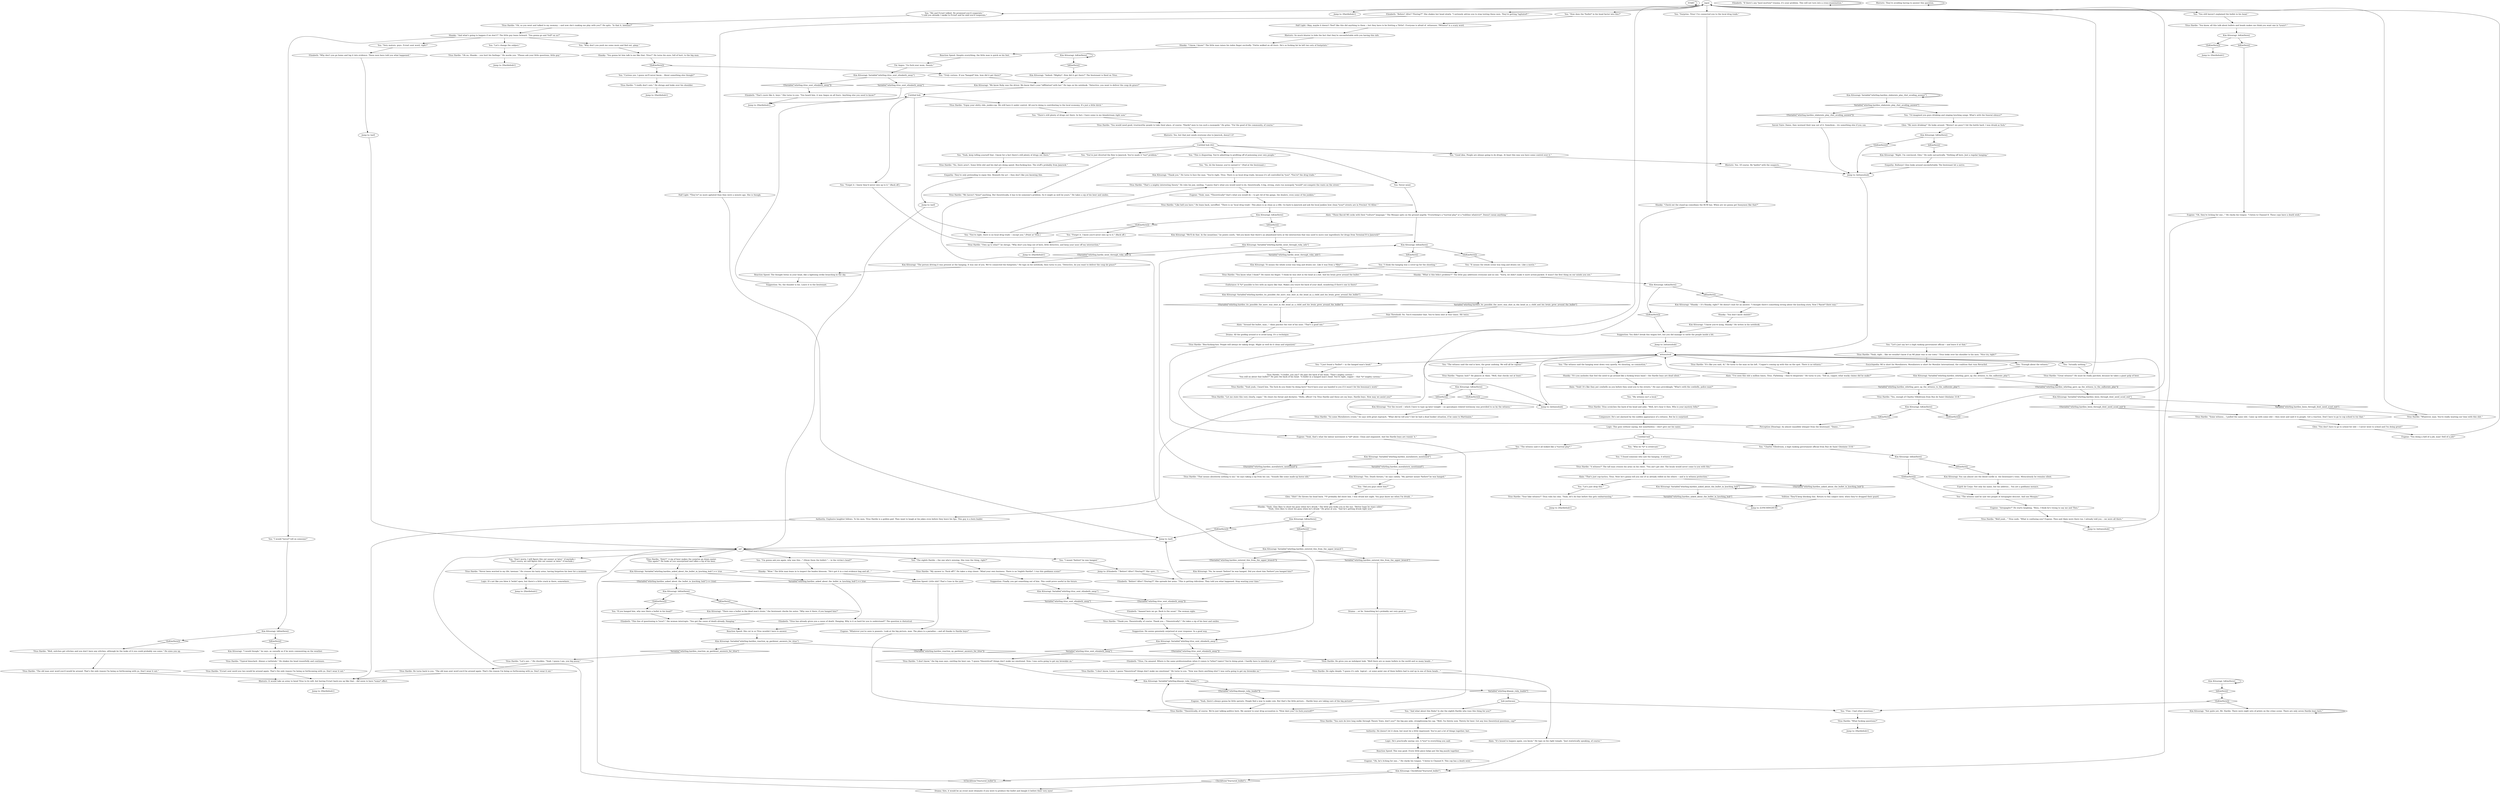 # WHIRLING F1 /  HARDIE WC MODIFIERES
# * Evrart
#* Play
#* Bullet
# ==================================================
digraph G {
	  0 [label="START"];
	  1 [label="input"];
	  2 [label="Half Light: Okay, maybe it doesn't *feel* like this did anything to them -- but they have to be fretting a *little*. Everyone is afraid of  witnesses. *Witness* is a scary word."];
	  3 [label="Titus Hardie: \"Huh?!\" A sip of beer makes the surprise go down easier.\n\"This again?\" He looks at you unsurprised and takes a sip of his beer."];
	  4 [label="You: \"I think the hanging was a cover-up for the shooting.\""];
	  5 [label="Kim Kitsuragi: \"It means the whole scene was long and drawn out. Like it was from a *film*.\""];
	  6 [label="Kim Kitsuragi: \"We know Ruby was the driver. We know that's your *affiliation* with her.\" He taps on his notebook. \"Detective, you want to deliver the coup de grace?\""];
	  7 [label="Titus Hardie: He gives you an indulgent look. \"Well there are so many bullets in the world and so many heads...\""];
	  8 [label="Elizabeth: \"If there's any *post-mortem* trauma, it's your problem. This will not turn into a cross-examination.\""];
	  9 [label="Kim Kitsuragi: Variable[\"whirling.hardies_asked_about_the_bullet_in_lynching_hub\"]"];
	  10 [label="Variable[\"whirling.hardies_asked_about_the_bullet_in_lynching_hub\"]", shape=diamond];
	  11 [label="!(Variable[\"whirling.hardies_asked_about_the_bullet_in_lynching_hub\"])", shape=diamond];
	  12 [label="You: \"My witness isn't a local.\""];
	  13 [label="Rhetoric: They're avoiding having to answer this question."];
	  14 [label="Kim Kitsuragi: Variable[\"whirling.hardies_elaborate_play_rhet_avoding_asnwer\"]"];
	  15 [label="Variable[\"whirling.hardies_elaborate_play_rhet_avoding_asnwer\"]", shape=diamond];
	  16 [label="!(Variable[\"whirling.hardies_elaborate_play_rhet_avoding_asnwer\"])", shape=diamond];
	  17 [label="You: \"I'd imagined you guys drinking and singing lynching songs. What's with the funeral silence?\""];
	  18 [label="You: Never mind."];
	  19 [label="You: \"There's still plenty of drugs out there. In fact, I have some in my bloodstream right now.\""];
	  20 [label="Eugene: \"Yeah, there's always gonna be little sprouts. People find a way to make coin. But that's the little picture... Hardie boys are taking care of the big picture!\""];
	  21 [label="Kim Kitsuragi: IsKimHere()"];
	  22 [label="IsKimHere()", shape=diamond];
	  23 [label="!(IsKimHere())", shape=diamond];
	  24 [label="Kim Kitsuragi: \"Not quite yet, Mr. Hardie. There were eight sets of prints on the crime scene. There are only seven Hardie boys here.\""];
	  25 [label="You: \"The eighth Hardie -- the one who's missing. She runs the thing, right?\""];
	  26 [label="You: \"Did you guys shoot him?\""];
	  27 [label="Elizabeth: \"Before? After? *During?*\" She shakes her head slowly. \"I seriously advise you to stop testing these men. They're getting *agitated*.\""];
	  28 [label="You: \"I found someone who saw the hanging. A witness.\""];
	  29 [label="Titus Hardie: \"It's like you said, Al.\" He turns to the man on his left. \"Copper's coming up with this on the spot. There is no witness.\""];
	  30 [label="You: \"The witness said he saw two people of Areopagite descent. And one Mesque.\""];
	  31 [label="Titus Hardie: \"So some Moralintern cronie,\" he says with great reproach. \"What did he tell you? I bet he had a dead hooker situation, if he came to Martinaise.\""];
	  32 [label="Shanky: \"Check out the stand-up comedians the RCM has. When are we gonna get funnymen like that?\""];
	  33 [label="Titus Hardie: \"Like hell you have.\" He leans back, unruffled. \"There is no 'local drug trade'. This place is as clean as a rifle. Go back to Jamrock and ask the local junkies how clean *your* streets are in Precinct '41-Kilos'.\""];
	  34 [label="Titus Hardie: \"You would need good, trustworthy people to take their place, of course. *Hardy* men to run such a monopoly.\" He grins. \"For the good of the community, of course.\""];
	  35 [label="Titus Hardie: \"Enjoy your shitty ride, junkie-cop. We still have it under control. All you're doing is contributing to the local economy. It's just a little hitch.\""];
	  36 [label="You: \"No, do the honour, you've earned it.\" (Nod at the lieutenant.)"];
	  37 [label="Titus Hardie: \"Boo-fucking-hoo. People will always be taking drugs. Might as well do it clean and organized.\""];
	  38 [label="Empathy: They're only pretending to enjoy this. Beneath the act -- they don't like you knowing this."];
	  39 [label="Reaction Speed: Little shit? That's Cuno in the yard."];
	  40 [label="Elizabeth: \"Why don't you go home and log it into evidence. These men have told you what happened.\""];
	  41 [label="Titus Hardie: \"Yeah yeah, I heard him. The fuck do you think I'm doing here? You'd have your ass handed to you if it wasn't for the bossman's word.\""];
	  42 [label="Kim Kitsuragi: IsKimHere()"];
	  43 [label="IsKimHere()", shape=diamond];
	  44 [label="!(IsKimHere())", shape=diamond];
	  45 [label="Titus Hardie: \"Let's see...\" He chuckles. \"Yeah. I guess I am, you big pussy.\""];
	  46 [label="Drama: ...or lie. Something he's probably not very good at."];
	  47 [label="Kim Kitsuragi: \"Yes. Death threats,\" he says calmly. \"My partner meant *before* he was hanged.\""];
	  48 [label="Alain: \"Those flaccid MI cocks with their *culture* language.\" The Mesque spits on the ground angrily. \"Everything's a *surreal play* or a *sublime whatever*. Doesn't mean anything.\""];
	  49 [label="Rhetoric: Yes. Of course. Be *polite* with the suspects..."];
	  50 [label="Titus Hardie: \"Thank you. Theoretically, of course. Thank you -- *theoretically*.\" He takes a sip of his beer and smiles."];
	  51 [label="Shanky: \"I know, I know!\" The little man raises his index finger excitedly. \"Fattie walked on all fours. He's so fucking fat he left two sets of footprints.\""];
	  52 [label="Jump to: [Hardiehub1]"];
	  53 [label="Eugene: \"Oh, he's itching for one...\" He clacks his tongue. \"I listen to Channel 8. This cop has a death wish.\""];
	  54 [label="Jump to: [Hardiehub1]"];
	  55 [label="You: \"I just found a *bullet* -- in the hanged man's head.\""];
	  56 [label="You: \"The witness said it all looked like a *surreal play*.\""];
	  57 [label="You: \"Let's just say he's a high ranking government official -- and leave it at that.\""];
	  58 [label="Kim Kitsuragi: \"Indeed. *Mighty*. How did it get there?\" The lieutenant is fixed on Titus."];
	  59 [label="You: \"If you hanged him, why was there a bullet in his head?\""];
	  60 [label="Titus Hardie: \"Never been worried in my life, lawman.\" He crosses his hairy arms, having forgotten his beer for a moment."];
	  61 [label="Jump to: [asf]"];
	  62 [label="Titus Hardie: \"Oh no, Shanks... you hurt his feelings.\" He mocks you. \"Please ask your little questions, little guy.\""];
	  63 [label="Eugene: \"Areopagite?\" He starts laughing. \"Boss, I think he's trying to say me and Theo.\""];
	  64 [label="Titus Hardie: \"Well yeah...\" Titus nods. \"What is confusing you? Eugene, Theo and Alain were there too. I already told you -- we were all there.\""];
	  65 [label="Untitled hub"];
	  66 [label="Alain: \"I've seen this shit a million times, Titus. Flyfishing -- they're desperate.\" He turns to you. \"Tell us, copper, what wacky claims did he make?\""];
	  67 [label="Perception (Hearing): An almost inaudible whisper from the lieutenant: \"Damn...\""];
	  68 [label="Kim Kitsuragi: Variable[\"whirling.hardies_been_through_dont_need_scool_exit\"]"];
	  69 [label="Variable[\"whirling.hardies_been_through_dont_need_scool_exit\"]", shape=diamond];
	  70 [label="!(Variable[\"whirling.hardies_been_through_dont_need_scool_exit\"])", shape=diamond];
	  71 [label="You: \"Forget it. I knew you'd never own up to it.\" (Back off.)"];
	  72 [label="Eugene: \"Whatever you've seen is peanuts. Look at the big picture, man. The place is a paradise -- and all thanks to Hardie boys!\""];
	  73 [label="You: \"This is disgusting. You're admitting to profiting off of poisoning your own people.\""];
	  74 [label="Kim Kitsuragi: IsKimHere()"];
	  75 [label="IsKimHere()", shape=diamond];
	  76 [label="!(IsKimHere())", shape=diamond];
	  77 [label="Kim Kitsuragi: \"I would though,\" he says, as casually as if he were commenting on the weather."];
	  78 [label="Titus Hardie: \"Well, snitches get stitches and you don't have any stitches, although by the looks of it you could probably use some.\" He sizes you up."];
	  79 [label="You: \"I'm gonna ask you again, why was this...\" (Show them the bullet) \"... in the victim's head?\""];
	  80 [label="Shanky: \"Wow.\" The little man leans in to inspect the leaden blossom. \"He's got it in a real evidence bag and all...\""];
	  81 [label="Logic: This goes without saying, but nonetheless -- don't give out his name."];
	  82 [label="Kim Kitsuragi: \"Right. I'm convinced, Glen.\" He nods sarcastically. \"Nothing off here. Just a regular hanging.\""];
	  83 [label="Titus Hardie: \"Some witness... I pulled the same shit. Came up with some shit -- then went and said it to people. Get a reaction. Don't have to go to cop school to try that.\""];
	  84 [label="You: \"Yeah, keep telling yourself that. I know for a fact there's still plenty of drugs out there.\""];
	  85 [label="You: \"Fine. I had other questions.\""];
	  86 [label="Jump to: [Hardiehub1]"];
	  87 [label="Kim Kitsuragi: Variable[\"whirling.klaasje_ruby_leader\"]"];
	  88 [label="Variable[\"whirling.klaasje_ruby_leader\"]", shape=diamond];
	  89 [label="!(Variable[\"whirling.klaasje_ruby_leader\"])", shape=diamond];
	  90 [label="You: \"Me and Evrart talked. He promised you'd cooperate.\"\n\"I told you already, I spoke to Evrart and he said you'd cooperate.\""];
	  91 [label="Elizabeth: \"Titus has already given you a cause of death. Hanging. Why is it so hard for you to understand?\" The question is rhetorical."];
	  92 [label="You: \"I meant *before* he was hanged.\""];
	  93 [label="Kim Kitsuragi: IsKimHere()"];
	  94 [label="IsKimHere()", shape=diamond];
	  95 [label="!(IsKimHere())", shape=diamond];
	  96 [label="Jump to: [witnesshub]"];
	  97 [label="Kim Kitsuragi: IsKimHere()"];
	  98 [label="IsKimHere()", shape=diamond];
	  99 [label="!(IsKimHere())", shape=diamond];
	  100 [label="Rhetoric: Yes, but that just sends everyone else to Jamrock, doesn't it?"];
	  101 [label="Eugene: \"Yeah, that's what the labour movement is *all* about. Clean and organized. And the Hardie boys are runnin' it.\""];
	  102 [label="Kim Kitsuragi: Variable[\"whirling.titus_sent_elizabeth_away\"]"];
	  103 [label="Variable[\"whirling.titus_sent_elizabeth_away\"]", shape=diamond];
	  104 [label="!(Variable[\"whirling.titus_sent_elizabeth_away\"])", shape=diamond];
	  105 [label="You: \"Curious yes, I guess we'll never know... About something else though?\""];
	  106 [label="Kim Kitsuragi: IsKimHere()"];
	  107 [label="IsKimHere()", shape=diamond];
	  108 [label="!(IsKimHere())", shape=diamond];
	  109 [label="asf"];
	  110 [label="Pain Threshold: No. You'd remember that. You've been shot at four times. Hit twice."];
	  111 [label="You: \"Let's change the subject.\""];
	  112 [label="Kim Kitsuragi: \"Shanky -- it's Shanky, right?\" He doesn't wait for an answer. \"I thought there's something wrong about the lynching story. Now I *know* there was.\""];
	  113 [label="Jump to: [witnesshub]"];
	  114 [label="Eugene: \"Yeah, man. *Theoretically* that's what you would do -- to get rid of the gangs, the dealers, even some of the junkies.\""];
	  115 [label="Suggestion: No, the thunder is his. Leave it to the lieutenant."];
	  116 [label="Titus Hardie: \"No, there aren't. Some little shit and his dad are doing speed. Boo-fucking-hoo. The stuff's probably from Jamrock.\""];
	  117 [label="You: \"You've just diverted the flow to Jamrock. You've made it *our* problem.\""];
	  118 [label="Untitled hub (02)"];
	  119 [label="Jump to: [Hardiehub1]"];
	  120 [label="Titus Hardie: \"You sure do love long walks through Theory Town, don't you?\" the big guy asks, straightening his cap. \"Well, I'm thirsty now. Thirsty for beer. Got any less theoretical questions, cop?\""];
	  121 [label="You: \"And what about this Ruby? Is she the eighth Hardie who runs this thing for you?\""];
	  122 [label="Rhetoric: So much bluster to hide the fact that they're uncomfortable with you having this info."];
	  123 [label="You: \"Don't worry, I will figure this out sooner or later.\" (Conclude.)\n\"Don't worry, we will figure this out sooner or later.\" (Conclude.)
"];
	  124 [label="Kim Kitsuragi: \"No, he meant *before* he was hanged. Did you shoot him *before* you hanged him?\""];
	  125 [label="Jump to: [Elizabeth: \"\"Before? After? *During?*\" She spre...\"]"];
	  126 [label="Titus Hardie: \"Vapour, huh?\" He glances at Alain. \"Well, that checks out at least.\""];
	  127 [label="Titus Hardie: \"Whatever, man. You're really wasting our time with this shit.\""];
	  128 [label="Titus Hardie: \"We haven't *done* anything. But theoretically, it has to be someone's problem. So it might as well be yours.\" He takes a sip of his beer and smiles."];
	  129 [label="Titus Hardie: \"I don't know, Lizzie. I guess *theoretical* things don't make me emotional.\" He turns to you. \"Now was there anything else? I was sorta going to get my brewskie on.\""];
	  130 [label="Kim Kitsuragi: Variable[\"whirling.hardie_went_through_ruby_info\"]"];
	  131 [label="Variable[\"whirling.hardie_went_through_ruby_info\"]", shape=diamond];
	  132 [label="!(Variable[\"whirling.hardie_went_through_ruby_info\"])", shape=diamond];
	  133 [label="Jump to: [Hardiehub1]"];
	  134 [label="You: \"Forget it. I knew they'd never own up to it.\" (Back off.)"];
	  135 [label="Titus Hardie: \"Evrart sent word you two would be around again. That's the only reason I'm being so forthcoming with ya. Don't wear it out.\""];
	  136 [label="You: \"Very mature, guys. Evrart sent word, right?\""];
	  137 [label="You: \"I would *never* tell on someone!\""];
	  138 [label="Kim Kitsuragi: \"There was a bullet in the dead man's brain,\" the lieutenant checks his notes. \"Why was it there, if you hanged him?\""];
	  139 [label="Kim Kitsuragi: Variable[\"whirling.hardies_entered_this_from_the_upper_branch\"]"];
	  140 [label="Variable[\"whirling.hardies_entered_this_from_the_upper_branch\"]", shape=diamond];
	  141 [label="!(Variable[\"whirling.hardies_entered_this_from_the_upper_branch\"])", shape=diamond];
	  142 [label="Kim Kitsuragi: Variable[\"whirling.hardies_moralintern_mentioned\"]"];
	  143 [label="Variable[\"whirling.hardies_moralintern_mentioned\"]", shape=diamond];
	  144 [label="!(Variable[\"whirling.hardies_moralintern_mentioned\"])", shape=diamond];
	  145 [label="You: \"Actually nothing.\""];
	  146 [label="Encyclopedia: MI is short for Moralintern. Moralintern is short for Moralist International, the coalition that runs Revachol."];
	  147 [label="Kim Kitsuragi: \"For the record -- which I have to type up later tonight -- no apocalypse related testimony was provided to us by the witness.\""];
	  148 [label="Kim Kitsuragi: IsKimHere()"];
	  149 [label="IsKimHere()", shape=diamond];
	  150 [label="!(IsKimHere())", shape=diamond];
	  151 [label="Suggestion: He seems genuinely surprised at your response. In a good way."];
	  152 [label="Jump to: [Hardiehub1]"];
	  153 [label="Authority: He doesn't let it show, but must be a little impressed. You've put a lot of things together, fast."];
	  154 [label="Alain: \"It's bound to happen again, you know.\" He taps on his right temple. \"Just statistically speaking, of course.\""];
	  155 [label="Kim Kitsuragi: IsKimHere()"];
	  156 [label="IsKimHere()", shape=diamond];
	  157 [label="!(IsKimHere())", shape=diamond];
	  158 [label="Titus Hardie: \"The old man sent word you'd would be around. That's the only reason I'm being so forthcoming with ya. Don't wear it out.\""];
	  159 [label="Kim Kitsuragi: Variable[\"whirling.hardies_whirling_gave_up_the_witness_to_the_ealborate_play\"]"];
	  160 [label="Variable[\"whirling.hardies_whirling_gave_up_the_witness_to_the_ealborate_play\"]", shape=diamond];
	  161 [label="!(Variable[\"whirling.hardies_whirling_gave_up_the_witness_to_the_ealborate_play\"])", shape=diamond];
	  162 [label="Titus Hardie: \"Theoretically, of course. We're just talking politics here. My answer to your drug accusation is: *How dare you? Go fuck yourself!*\""];
	  163 [label="Titus Hardie: \"My answer is: *fuck off*!\" He takes a step closer. \"Mind your own business. There is no *eighth Hardie*. I run this goddamn scene!\""];
	  164 [label="Untitled hub"];
	  165 [label="hub justincase"];
	  166 [label="Titus Hardie: \"I don't know,\" the big man says, swirling his beer can, \"I guess *theoretical* things don't make me emotional. Now, I was sorta going to get my brewskie on.\""];
	  167 [label="You: \"Truly curious. If you *hanged* him, how did it get there?\""];
	  168 [label="Titus Hardie: He sighs deeply. \"I guess it's only  logical -- at some point one of them bullets had to end up in one of them heads...\""];
	  169 [label="Reaction Speed: She cut in so Titus wouldn't have to answer."];
	  170 [label="Alain: \"Around the bullet, man...\" Alain pinches the root of his nose. \"That's a good one.\""];
	  171 [label="Shanky: \"What is this fella's problem?!\" The little guy addresses everyone and no one. \"Sorry, we didn't make it more action-packed. It wasn't the first thing on our minds you see.\""];
	  172 [label="Savoir Faire: Damn, they wormed their way out of it. Somehow... try something else if you can."];
	  173 [label="Reaction Speed: The thought forms in your head, like a lightning strike branching in the sky."];
	  174 [label="Reaction Speed: Despite everything, the little man is quick on his feet."];
	  175 [label="Logic: It's not like you blew it *wide* open, but there's a little crack in there, somewhere..."];
	  176 [label="Shanky: \"You gonna let him talk to me like that, Titus?\" He turns his eyes, full of hurt, to the big man."];
	  177 [label="Rhetoric: It would take an army to bend Titus to its will, but having Evrart back you up like that... did seem to have *some* effect."];
	  178 [label="Shanky: \"And what's going to happen if we don't?\" The little guy leans forward. \"You gonna go and *tell* on us?\""];
	  179 [label="Volition: They'll keep blocking this. Return to this subject later, when they've dropped their guard."];
	  180 [label="You: \"You still haven't explained the bullet in his head.\""];
	  181 [label="Titus Hardie: \"That means absolutely nothing to me,\" he says taking a sip from his can. \"Sounds like some made-up horse shit.\""];
	  182 [label="witnesshub"];
	  183 [label="Kim Kitsuragi: IsKimHere()"];
	  184 [label="IsKimHere()", shape=diamond];
	  185 [label="!(IsKimHere())", shape=diamond];
	  186 [label="Kim Kitsuragi: \"Thank you.\" He turns to face the man. \"You're right, Titus. There is no local drug trade, because it's all controlled by *you*. *You're* the drug trade.\""];
	  187 [label="Elizabeth: \"Aaaand here we go. Back to the usual.\" The woman sighs."];
	  188 [label="Jump to: [Hardiehub1]"];
	  189 [label="Titus Hardie: \"What fucking questions?\""];
	  190 [label="Jump to: [Hardiehub1]"];
	  191 [label="Authority: Explosive laughter follows. To his men, Titus Hardie is a golden god. They want to laugh at his jokes even before they leave his lips. This guy is a born leader."];
	  192 [label="You: \"Why don't you push me some more and find out, gimp.\""];
	  193 [label="Titus Hardie: \"You know what I think?\" He raises his finger. \"I think he was shot in the head as a kid. And his brain grew around the bullet.\""];
	  194 [label="Endurance: It *is* possible to live with an injury like that. Makes you touch the back of your skull, wondering if there's one in there?"];
	  195 [label="Kim Kitsuragi: Variable[\"whirling.hardies_its_possible_the_merc_was_shot_in_the_head_as_a_child_and_his_brain_grew_around_the_bullet\"]"];
	  196 [label="Variable[\"whirling.hardies_its_possible_the_merc_was_shot_in_the_head_as_a_child_and_his_brain_grew_around_the_bullet\"]", shape=diamond];
	  197 [label="!(Variable[\"whirling.hardies_its_possible_the_merc_was_shot_in_the_head_as_a_child_and_his_brain_grew_around_the_bullet\"])", shape=diamond];
	  198 [label="Drama: All the goofing around is to avoid lying. It's a technique."];
	  199 [label="Jump to: [asf]"];
	  200 [label="Jump to: [Hardiehub1]"];
	  201 [label="Kim Kitsuragi: IsKimHere()"];
	  202 [label="IsKimHere()", shape=diamond];
	  203 [label="!(IsKimHere())", shape=diamond];
	  204 [label="Shanky: \"You don't know shiiiiiit!\""];
	  205 [label="You: \"You're right, there is no local drug trade -- except you.\" (Point at Titus.)"];
	  206 [label="Titus Hardie: \"Own up to what?\" he shrugs. \"Why don't you limp out of here, little detective, and keep your nose off my intersection.\""];
	  207 [label="Titus Hardie: He turns back to you. \"The old man sent word you'd be around again. That's the reason I'm being so forthcoming with ya. Don't wear it out.\""];
	  208 [label="Jump to: [asf]"];
	  209 [label="Elizabeth: \"Before? After? *During?*\" She spreads her arms. \"This is getting ridiculous. They told you what happened. Stop wasting your time.\""];
	  210 [label="Titus Hardie: \"A witness?\" The tall man crosses his arms on his chest. \"You ain't got shit. The locals would never come to you with this.\""];
	  211 [label="Alain: \"That's just cop-tactics, Titus. Next he's gonna tell you one of us already rolled on the others -- and is in witness protection.\""];
	  212 [label="Kim Kitsuragi: You can almost see the blood curdle in  the lieutenant's veins. Miraculously he remains silent."];
	  213 [label="You: \"Let's just drop this.\""];
	  214 [label="You: \"Charles Villedrouin, a high ranking government official from Rue de Saint Ghislaine 33-B.\""];
	  215 [label="Esprit de Corps: Not only his name, but his address... You are a goddamn menace."];
	  216 [label="Composure: He's not alarmed by the sudden appearance of a witness. But he is surprised."];
	  217 [label="Empathy: Bullseye! Glen looks around uncomfortably. The lieutenant hit a nerve."];
	  218 [label="Glen: \"You don't have to go to school for shit -- I never went to school and I'm doing great!\""];
	  219 [label="You: \"Good idea. People are always going to do drugs. At least this way you have some control over it.\""];
	  220 [label="Elizabeth: \"That's more like it, boys.\" She turns to you. \"You heard him, it was Angus on all fours. Anything else you need to know?\""];
	  221 [label="Fat Angus: \"Go fuck your mom, Dennis.\""];
	  222 [label="Kim Kitsuragi: Variable[\"whirling.titus_sent_elizabeth_away\"]"];
	  223 [label="Variable[\"whirling.titus_sent_elizabeth_away\"]", shape=diamond];
	  224 [label="!(Variable[\"whirling.titus_sent_elizabeth_away\"])", shape=diamond];
	  225 [label="Titus Hardie: \"A bullet, you say?\" He pats the back of his head. \"That's mighty curious.\"\n\"You still on about that bullet?\" He pats the back of his head. \"A bullet in a hanged man's head. You're right, copper -- that *is* mighty curious.\""];
	  226 [label="Titus Hardie: \"Oh, so you went and talked to my mommy -- and now she's making me play with you?\" He spits. \"Is that it, lawman?\""];
	  227 [label="Kim Kitsuragi: IsKimHere()"];
	  228 [label="IsKimHere()", shape=diamond];
	  229 [label="!(IsKimHere())", shape=diamond];
	  230 [label="Elizabeth: \"This line of questioning is *over*,\" the woman interrupts. \"You got the cause of death already. Hanging.\""];
	  231 [label="You: \"How does the *bullet* in his head factor into this?\""];
	  232 [label="Titus Hardie: \"You know, all this talk about bullets and heads makes me think you want one in *yours*.\""];
	  233 [label="Eugene: \"Oh, they're itching for one...\" He clacks his tongue. \"I listen to Channel 8. These cops have a death wish.\""];
	  234 [label="Shanky: \"It's you assholes that feel the need to go around like a fucking brass band -- the Hardie boys are dead silent.\""];
	  235 [label="Alain: \"Yeah! It's like they put cowbells on you before they send you to the streets.\" He says provokingly. \"What's with the cowbells, police man?\""];
	  236 [label="Jump to: [witnesshub]"];
	  237 [label="Kim Kitsuragi: IsKimHere()"];
	  238 [label="IsKimHere()", shape=diamond];
	  239 [label="!(IsKimHere())", shape=diamond];
	  240 [label="You: \"Enough about the witness.\""];
	  241 [label="Titus Hardie: \"Yes, enough of Charles Villedrouin from Rue de Saint Ghislaine 33-B.\""];
	  242 [label="Eugene: \"You doing a hell of a job, man! Hell of a job!\""];
	  243 [label="Titus Hardie: \"That's a mighty interesting theory.\" He rubs his jaw, smiling. \"I guess that's what you would need to do, theoretically. A big, strong, state run monopoly *would* out-compete the runts on the street.\""];
	  244 [label="Kim Kitsuragi: \"The person driving it was present at the hanging. It was one of you. We've connected the footprints.\" He taps on his notebook, then turns to you. \"Detective, do you want to deliver the coup de grace?\""];
	  245 [label="Logic: He's practically saying: yes. A *yes* to everything you said."];
	  246 [label="Reaction Speed: This was good. Every little piece helps put the big puzzle together."];
	  247 [label="Kim Kitsuragi: CheckItem(\"fractured_bullet\")"];
	  248 [label="CheckItem(\"fractured_bullet\")", shape=diamond];
	  249 [label="!(CheckItem(\"fractured_bullet\"))", shape=diamond];
	  250 [label="Jump to: [Hardiehub1]"];
	  251 [label="Kim Kitsuragi: Variable[\"whirling.hardies_asked_about_the_bullet_in_lynching_hub\"] == true"];
	  252 [label="Variable[\"whirling.hardies_asked_about_the_bullet_in_lynching_hub\"] == true", shape=diamond];
	  253 [label="!(Variable[\"whirling.hardies_asked_about_the_bullet_in_lynching_hub\"] == true)", shape=diamond];
	  254 [label="Half Light: *They're* no more agitated than they were a minute ago. She is though."];
	  255 [label="Suggestion: You didn't break this wagon fort, but you did manage to rattle the people inside a bit."];
	  256 [label="You: \"The witness said the end is here, the great undoing. We will all be vapour.\""];
	  257 [label="Titus Hardie: \"Your fake witness?\" Titus rubs his chin. \"Yeah, let's do that before this gets embarrassing.\""];
	  258 [label="Kim Kitsuragi: \"I know you're lying, Shanky.\" He writes in his notebook."];
	  259 [label="Glen: \"We were drinking!\" He looks around. \"Weren't we guys? I hit the bottle hard. I was drunk as fuck.\""];
	  260 [label="Titus Hardie: \"Great witness!\" He must be really parched, because he takes a giant gulp of beer."];
	  261 [label="Kim Kitsuragi: Variable[\"whirling.titus_sent_elizabeth_away\"]"];
	  262 [label="Variable[\"whirling.titus_sent_elizabeth_away\"]", shape=diamond];
	  263 [label="!(Variable[\"whirling.titus_sent_elizabeth_away\"])", shape=diamond];
	  264 [label="Drama: Sire, it would be an event most dramatic if you were to produce the bullet and dangle it before their very eyes!"];
	  265 [label="Titus Hardie: \"I really don't care.\" He shrugs and looks over his shoulder."];
	  266 [label="Titus Hardie: \"Typical binoclard. Always a tattletale.\" He shakes his head resentfully and continues."];
	  267 [label="Shanky: \"Yeah, Glen likes to shoot his guns when he's drunk.\" The little guy looks you in the eye. \"Better hope he stays sober.\"\n\"Yeah, Glen likes to shoot his guns when he's drunk.\" He grins at you. \"And he's getting drunk right now.\""];
	  268 [label="Jump to: [witnesshub]"];
	  269 [label="You: \"It means the whole scene was long and drawn out. Like a movie.\""];
	  270 [label="You: \"The witness said the hanging went down very quietly. No shouting, no commotion.\""];
	  271 [label="Kim Kitsuragi: \"We'll do that. In the meantime,\" he points south, \"did you know that there's an abandoned lorry at the intersection that was used to move raw ingredients for drugs from Terminal B to Jamrock?\""];
	  272 [label="Elizabeth: \"Titus, I'm amazed. Where is the same professionalism when it comes to *other* topics? You're doing great. I hardly have to interfere at all.\""];
	  273 [label="Kim Kitsuragi: IsKimHere()"];
	  274 [label="IsKimHere()", shape=diamond];
	  275 [label="!(IsKimHere())", shape=diamond];
	  276 [label="Titus Hardie: \"Let me state this very clearly, coppo.\" He clears his throat and declares: \"Hello, officer! I'm Titus Hardie and these are my boys. Hardie boys. How may we assist you?\""];
	  277 [label="Jump to: [LYNCHINGHUB]"];
	  278 [label="Kim Kitsuragi: Variable[\"whirling.hardies_reaction_sp_gardener_answers_for_titus\"]"];
	  279 [label="Variable[\"whirling.hardies_reaction_sp_gardener_answers_for_titus\"]", shape=diamond];
	  280 [label="!(Variable[\"whirling.hardies_reaction_sp_gardener_answers_for_titus\"])", shape=diamond];
	  281 [label="Glen: \"Shit!\" He throws his head back. \"*I* probably did shoot him. I was drunk last night. You guys know me when I'm drunk...\""];
	  282 [label="Titus Hardie: \"Yeah, right... like we wouldn't know if an MI plant was in our town.\" Titus looks over his shoulder to his men. \"Nice try, right?\""];
	  283 [label="You: \"Who he *is* is irrelevant.\""];
	  284 [label="Titus Hardie: Titus scratches the back of his head and asks: \"Well, let's hear it then. Who is your mystery fella?\""];
	  285 [label="You: \"Surprise, Titus! I've connected you to the local drug trade.\""];
	  286 [label="Suggestion: Finally, you got something out of him. This could prove useful in the future."];
	  0 -> 0
	  1 -> 231
	  1 -> 180
	  1 -> 54
	  1 -> 90
	  1 -> 27
	  1 -> 285
	  2 -> 122
	  3 -> 251
	  4 -> 193
	  5 -> 171
	  6 -> 164
	  7 -> 168
	  8 -> 8
	  9 -> 9
	  9 -> 10
	  10 -> 277
	  11 -> 179
	  12 -> 284
	  13 -> 13
	  14 -> 14
	  14 -> 15
	  15 -> 16
	  15 -> 17
	  16 -> 172
	  17 -> 259
	  18 -> 48
	  19 -> 34
	  20 -> 162
	  21 -> 21
	  21 -> 22
	  22 -> 23
	  23 -> 24
	  23 -> 85
	  24 -> 24
	  25 -> 163
	  26 -> 281
	  27 -> 254
	  28 -> 210
	  29 -> 66
	  30 -> 63
	  31 -> 182
	  32 -> 236
	  33 -> 273
	  34 -> 100
	  35 -> 19
	  36 -> 186
	  37 -> 101
	  38 -> 208
	  39 -> 72
	  40 -> 199
	  41 -> 276
	  42 -> 42
	  42 -> 43
	  43 -> 58
	  44 -> 105
	  44 -> 167
	  45 -> 207
	  46 -> 7
	  47 -> 26
	  48 -> 237
	  49 -> 268
	  50 -> 151
	  51 -> 174
	  53 -> 247
	  55 -> 225
	  56 -> 142
	  57 -> 282
	  58 -> 6
	  59 -> 230
	  60 -> 175
	  61 -> 109
	  62 -> 200
	  63 -> 64
	  64 -> 96
	  65 -> 56
	  65 -> 283
	  65 -> 214
	  66 -> 182
	  67 -> 1
	  68 -> 69
	  68 -> 70
	  69 -> 127
	  70 -> 83
	  71 -> 206
	  72 -> 162
	  73 -> 36
	  74 -> 75
	  74 -> 76
	  75 -> 233
	  76 -> 52
	  77 -> 266
	  78 -> 158
	  79 -> 80
	  80 -> 39
	  81 -> 65
	  82 -> 217
	  83 -> 218
	  84 -> 116
	  85 -> 189
	  87 -> 88
	  87 -> 89
	  88 -> 165
	  89 -> 20
	  90 -> 226
	  91 -> 169
	  92 -> 125
	  93 -> 94
	  93 -> 95
	  94 -> 212
	  95 -> 30
	  96 -> 182
	  97 -> 98
	  97 -> 99
	  98 -> 112
	  99 -> 255
	  100 -> 118
	  101 -> 162
	  102 -> 104
	  102 -> 103
	  103 -> 50
	  104 -> 187
	  105 -> 265
	  106 -> 107
	  106 -> 108
	  107 -> 138
	  108 -> 59
	  109 -> 3
	  109 -> 79
	  109 -> 25
	  109 -> 123
	  109 -> 92
	  110 -> 170
	  111 -> 62
	  112 -> 204
	  113 -> 182
	  114 -> 33
	  115 -> 164
	  116 -> 38
	  117 -> 128
	  118 -> 73
	  118 -> 18
	  118 -> 84
	  118 -> 117
	  118 -> 219
	  120 -> 153
	  121 -> 120
	  122 -> 51
	  123 -> 60
	  124 -> 209
	  125 -> 209
	  126 -> 201
	  127 -> 1
	  128 -> 222
	  129 -> 87
	  130 -> 131
	  130 -> 132
	  131 -> 5
	  132 -> 244
	  134 -> 206
	  135 -> 177
	  136 -> 40
	  137 -> 227
	  138 -> 230
	  139 -> 140
	  139 -> 141
	  140 -> 46
	  141 -> 124
	  142 -> 144
	  142 -> 143
	  143 -> 47
	  144 -> 181
	  145 -> 260
	  146 -> 66
	  147 -> 31
	  148 -> 149
	  148 -> 150
	  149 -> 67
	  150 -> 1
	  151 -> 222
	  153 -> 245
	  154 -> 247
	  155 -> 156
	  155 -> 157
	  156 -> 139
	  157 -> 61
	  158 -> 177
	  159 -> 160
	  159 -> 161
	  160 -> 241
	  161 -> 68
	  162 -> 87
	  163 -> 286
	  164 -> 35
	  164 -> 205
	  164 -> 134
	  165 -> 121
	  165 -> 85
	  166 -> 87
	  167 -> 6
	  168 -> 154
	  169 -> 278
	  170 -> 198
	  171 -> 97
	  172 -> 268
	  173 -> 115
	  174 -> 221
	  175 -> 152
	  176 -> 44
	  177 -> 250
	  178 -> 136
	  178 -> 137
	  178 -> 111
	  178 -> 192
	  179 -> 277
	  180 -> 232
	  181 -> 237
	  182 -> 256
	  182 -> 270
	  182 -> 240
	  182 -> 145
	  182 -> 55
	  182 -> 29
	  183 -> 184
	  183 -> 185
	  184 -> 82
	  185 -> 268
	  186 -> 243
	  187 -> 50
	  189 -> 86
	  191 -> 177
	  192 -> 176
	  193 -> 194
	  194 -> 195
	  195 -> 196
	  195 -> 197
	  196 -> 110
	  197 -> 170
	  198 -> 37
	  199 -> 109
	  201 -> 202
	  201 -> 203
	  202 -> 147
	  203 -> 236
	  204 -> 258
	  205 -> 243
	  206 -> 188
	  207 -> 177
	  208 -> 109
	  209 -> 61
	  210 -> 211
	  211 -> 11
	  211 -> 213
	  212 -> 215
	  213 -> 257
	  214 -> 93
	  215 -> 30
	  216 -> 81
	  217 -> 268
	  218 -> 242
	  219 -> 49
	  220 -> 133
	  221 -> 261
	  222 -> 224
	  222 -> 223
	  223 -> 166
	  224 -> 272
	  225 -> 41
	  226 -> 178
	  227 -> 228
	  227 -> 229
	  228 -> 77
	  229 -> 78
	  230 -> 169
	  231 -> 2
	  232 -> 74
	  233 -> 247
	  234 -> 235
	  235 -> 12
	  236 -> 182
	  237 -> 238
	  237 -> 239
	  238 -> 4
	  239 -> 269
	  240 -> 159
	  241 -> 148
	  242 -> 1
	  243 -> 114
	  244 -> 173
	  245 -> 246
	  246 -> 53
	  247 -> 248
	  247 -> 249
	  248 -> 264
	  249 -> 109
	  251 -> 252
	  251 -> 253
	  252 -> 91
	  253 -> 106
	  254 -> 61
	  255 -> 113
	  256 -> 126
	  257 -> 119
	  258 -> 255
	  259 -> 183
	  260 -> 1
	  261 -> 262
	  261 -> 263
	  262 -> 133
	  263 -> 220
	  264 -> 109
	  265 -> 190
	  266 -> 135
	  267 -> 155
	  268 -> 182
	  269 -> 171
	  270 -> 234
	  271 -> 130
	  272 -> 129
	  273 -> 274
	  273 -> 275
	  274 -> 271
	  275 -> 205
	  275 -> 71
	  276 -> 191
	  278 -> 280
	  278 -> 279
	  279 -> 45
	  280 -> 7
	  281 -> 267
	  282 -> 146
	  283 -> 28
	  284 -> 216
	  285 -> 32
	  286 -> 102
}

